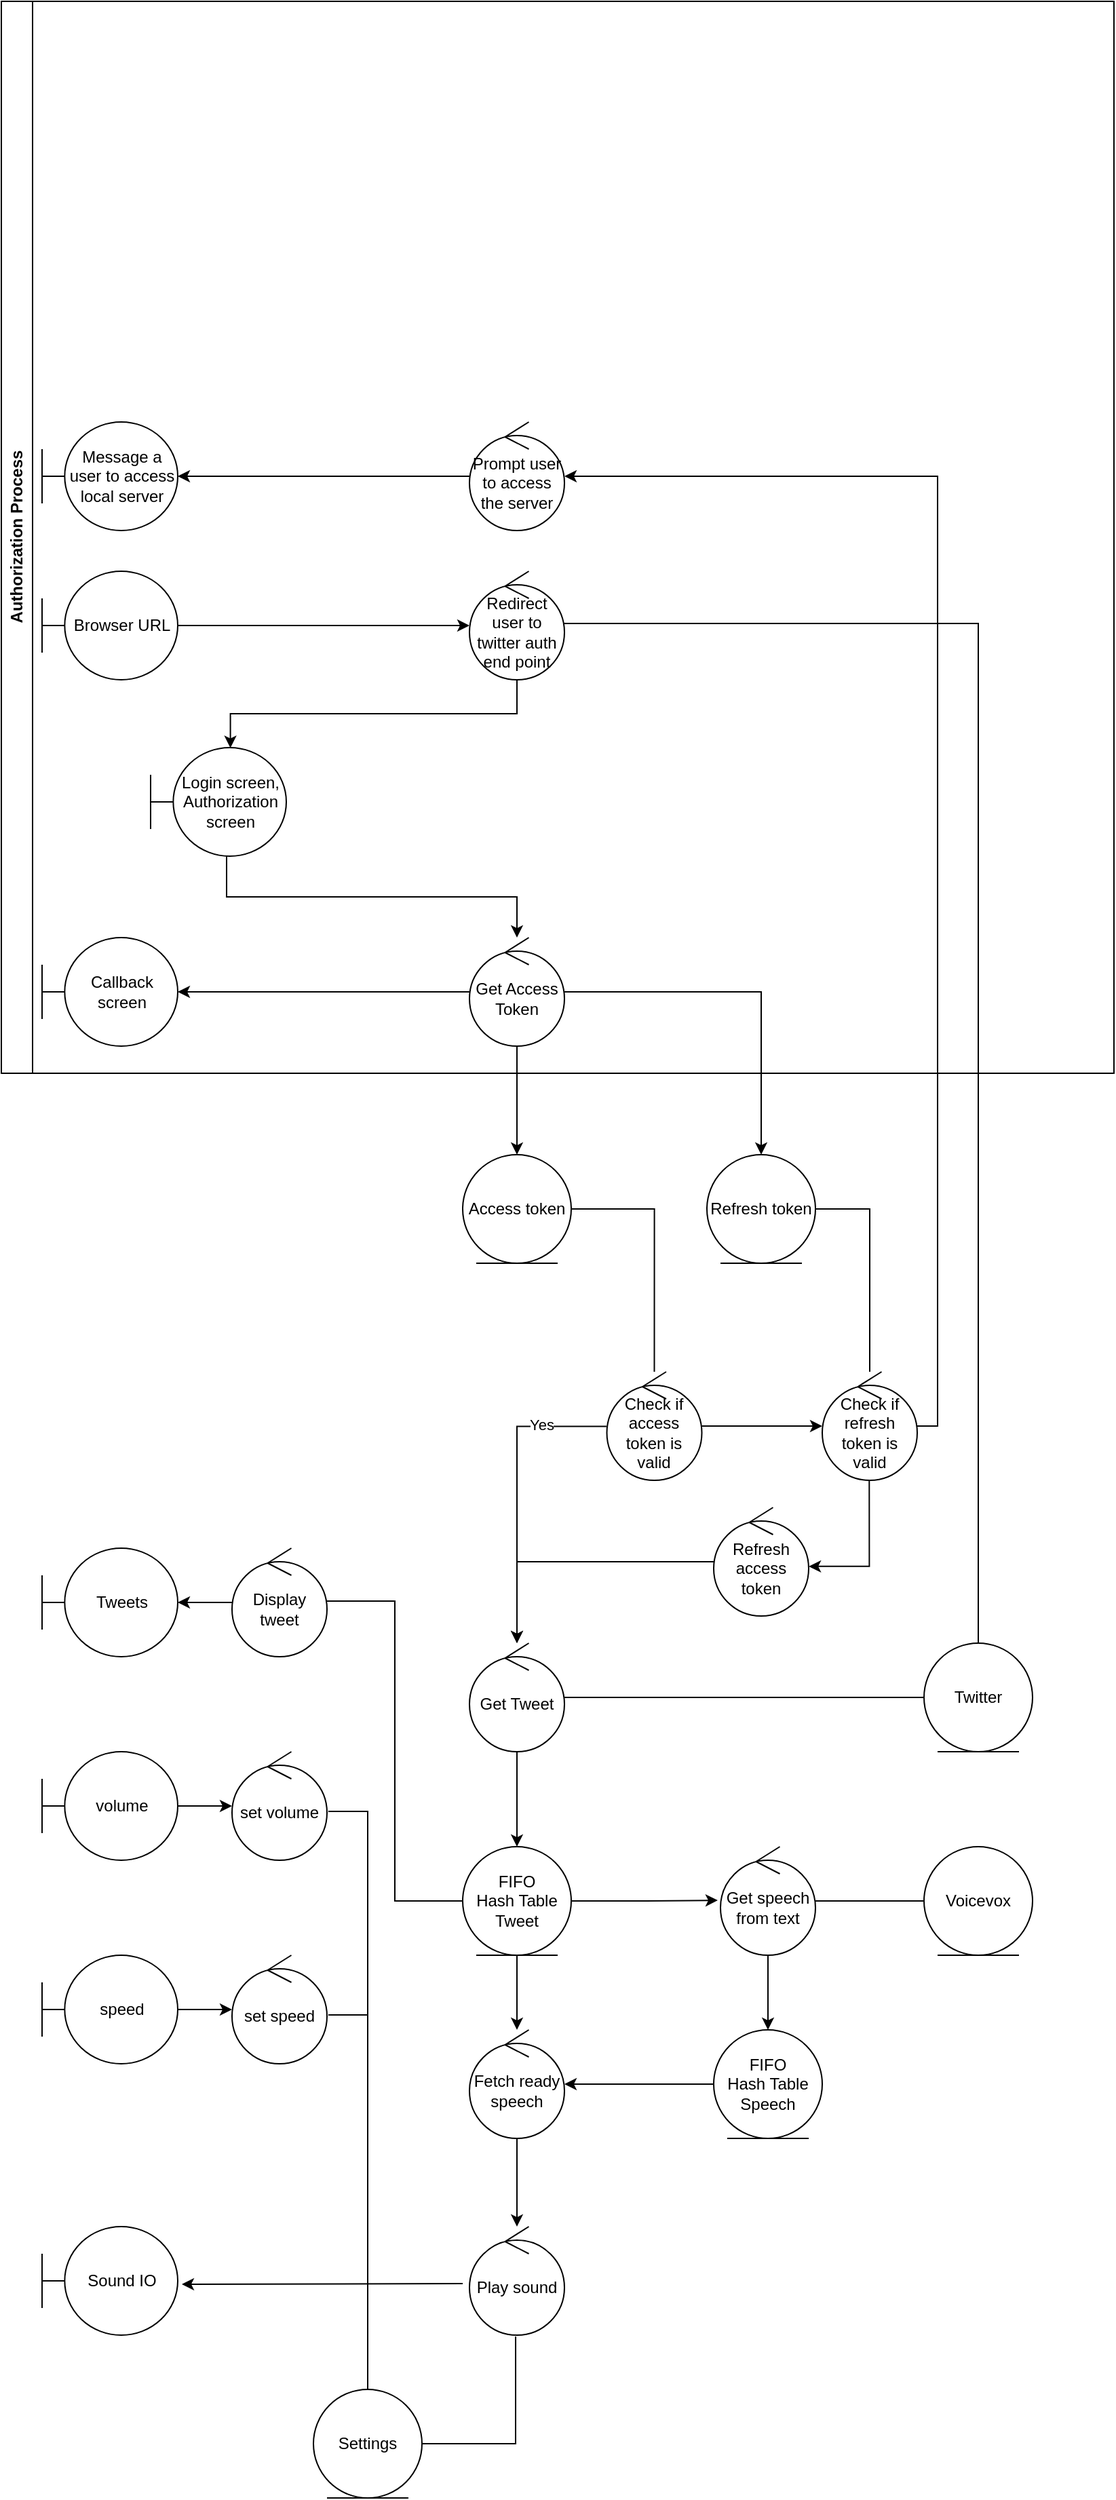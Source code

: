 <mxfile version="20.7.4" type="device"><diagram id="3N9dwglq0aPfwWLf2Ooz" name="Page-1"><mxGraphModel dx="1049" dy="1872" grid="1" gridSize="10" guides="1" tooltips="1" connect="1" arrows="1" fold="1" page="1" pageScale="1" pageWidth="850" pageHeight="1100" math="0" shadow="0"><root><mxCell id="0"/><mxCell id="1" parent="0"/><mxCell id="0fzMqD_CuxH86jNh-6Se-41" style="edgeStyle=orthogonalEdgeStyle;rounded=0;orthogonalLoop=1;jettySize=auto;html=1;endArrow=classic;endFill=1;" parent="1" source="0fzMqD_CuxH86jNh-6Se-1" target="0fzMqD_CuxH86jNh-6Se-35" edge="1"><mxGeometry relative="1" as="geometry"/></mxCell><mxCell id="0fzMqD_CuxH86jNh-6Se-1" value="volume" style="shape=umlBoundary;whiteSpace=wrap;html=1;" parent="1" vertex="1"><mxGeometry x="40" y="480" width="100" height="80" as="geometry"/></mxCell><mxCell id="0fzMqD_CuxH86jNh-6Se-42" style="edgeStyle=orthogonalEdgeStyle;rounded=0;orthogonalLoop=1;jettySize=auto;html=1;endArrow=classic;endFill=1;" parent="1" source="0fzMqD_CuxH86jNh-6Se-2" target="0fzMqD_CuxH86jNh-6Se-36" edge="1"><mxGeometry relative="1" as="geometry"/></mxCell><mxCell id="0fzMqD_CuxH86jNh-6Se-2" value="speed" style="shape=umlBoundary;whiteSpace=wrap;html=1;" parent="1" vertex="1"><mxGeometry x="40" y="630" width="100" height="80" as="geometry"/></mxCell><mxCell id="0fzMqD_CuxH86jNh-6Se-3" value="Tweets" style="shape=umlBoundary;whiteSpace=wrap;html=1;" parent="1" vertex="1"><mxGeometry x="40" y="330" width="100" height="80" as="geometry"/></mxCell><mxCell id="0fzMqD_CuxH86jNh-6Se-9" style="edgeStyle=orthogonalEdgeStyle;rounded=0;orthogonalLoop=1;jettySize=auto;html=1;entryX=0.5;entryY=0;entryDx=0;entryDy=0;" parent="1" source="0fzMqD_CuxH86jNh-6Se-4" target="0fzMqD_CuxH86jNh-6Se-5" edge="1"><mxGeometry relative="1" as="geometry"/></mxCell><mxCell id="0fzMqD_CuxH86jNh-6Se-24" style="edgeStyle=orthogonalEdgeStyle;rounded=0;orthogonalLoop=1;jettySize=auto;html=1;entryX=0;entryY=0.5;entryDx=0;entryDy=0;endArrow=none;endFill=0;" parent="1" source="0fzMqD_CuxH86jNh-6Se-4" target="0fzMqD_CuxH86jNh-6Se-23" edge="1"><mxGeometry relative="1" as="geometry"/></mxCell><mxCell id="0fzMqD_CuxH86jNh-6Se-4" value="Get Tweet" style="ellipse;shape=umlControl;whiteSpace=wrap;html=1;" parent="1" vertex="1"><mxGeometry x="355" y="400" width="70" height="80" as="geometry"/></mxCell><mxCell id="0fzMqD_CuxH86jNh-6Se-10" style="edgeStyle=orthogonalEdgeStyle;rounded=0;orthogonalLoop=1;jettySize=auto;html=1;" parent="1" source="0fzMqD_CuxH86jNh-6Se-5" target="0fzMqD_CuxH86jNh-6Se-8" edge="1"><mxGeometry relative="1" as="geometry"/></mxCell><mxCell id="0fzMqD_CuxH86jNh-6Se-34" style="edgeStyle=orthogonalEdgeStyle;rounded=0;orthogonalLoop=1;jettySize=auto;html=1;endArrow=none;endFill=0;entryX=1;entryY=0.488;entryDx=0;entryDy=0;entryPerimeter=0;" parent="1" source="0fzMqD_CuxH86jNh-6Se-5" target="0fzMqD_CuxH86jNh-6Se-32" edge="1"><mxGeometry relative="1" as="geometry"/></mxCell><mxCell id="0fzMqD_CuxH86jNh-6Se-5" value="FIFO&lt;br&gt;Hash Table&lt;br&gt;Tweet" style="ellipse;shape=umlEntity;whiteSpace=wrap;html=1;" parent="1" vertex="1"><mxGeometry x="350" y="550" width="80" height="80" as="geometry"/></mxCell><mxCell id="0fzMqD_CuxH86jNh-6Se-19" style="edgeStyle=orthogonalEdgeStyle;rounded=0;orthogonalLoop=1;jettySize=auto;html=1;" parent="1" source="0fzMqD_CuxH86jNh-6Se-7" target="0fzMqD_CuxH86jNh-6Se-17" edge="1"><mxGeometry relative="1" as="geometry"/></mxCell><mxCell id="0fzMqD_CuxH86jNh-6Se-26" style="edgeStyle=orthogonalEdgeStyle;rounded=0;orthogonalLoop=1;jettySize=auto;html=1;entryX=0;entryY=0.5;entryDx=0;entryDy=0;endArrow=none;endFill=0;" parent="1" source="0fzMqD_CuxH86jNh-6Se-7" target="0fzMqD_CuxH86jNh-6Se-25" edge="1"><mxGeometry relative="1" as="geometry"/></mxCell><mxCell id="0fzMqD_CuxH86jNh-6Se-7" value="Get speech from text" style="ellipse;shape=umlControl;whiteSpace=wrap;html=1;" parent="1" vertex="1"><mxGeometry x="540" y="550" width="70" height="80" as="geometry"/></mxCell><mxCell id="0fzMqD_CuxH86jNh-6Se-16" style="edgeStyle=orthogonalEdgeStyle;rounded=0;orthogonalLoop=1;jettySize=auto;html=1;entryX=-0.029;entryY=0.494;entryDx=0;entryDy=0;entryPerimeter=0;exitX=1;exitY=0.5;exitDx=0;exitDy=0;" parent="1" source="0fzMqD_CuxH86jNh-6Se-5" target="0fzMqD_CuxH86jNh-6Se-7" edge="1"><mxGeometry relative="1" as="geometry"/></mxCell><mxCell id="0fzMqD_CuxH86jNh-6Se-29" style="edgeStyle=orthogonalEdgeStyle;rounded=0;orthogonalLoop=1;jettySize=auto;html=1;endArrow=classic;endFill=1;" parent="1" source="0fzMqD_CuxH86jNh-6Se-8" target="0fzMqD_CuxH86jNh-6Se-13" edge="1"><mxGeometry relative="1" as="geometry"/></mxCell><mxCell id="0fzMqD_CuxH86jNh-6Se-8" value="Fetch ready speech" style="ellipse;shape=umlControl;whiteSpace=wrap;html=1;" parent="1" vertex="1"><mxGeometry x="355" y="685" width="70" height="80" as="geometry"/></mxCell><mxCell id="0fzMqD_CuxH86jNh-6Se-28" style="edgeStyle=orthogonalEdgeStyle;rounded=0;orthogonalLoop=1;jettySize=auto;html=1;entryX=1.03;entryY=0.531;entryDx=0;entryDy=0;entryPerimeter=0;endArrow=classic;endFill=1;" parent="1" target="0fzMqD_CuxH86jNh-6Se-27" edge="1"><mxGeometry relative="1" as="geometry"><mxPoint x="350" y="872" as="sourcePoint"/></mxGeometry></mxCell><mxCell id="0fzMqD_CuxH86jNh-6Se-13" value="Play sound" style="ellipse;shape=umlControl;whiteSpace=wrap;html=1;" parent="1" vertex="1"><mxGeometry x="355" y="830" width="70" height="80" as="geometry"/></mxCell><mxCell id="0fzMqD_CuxH86jNh-6Se-18" value="" style="edgeStyle=orthogonalEdgeStyle;rounded=0;orthogonalLoop=1;jettySize=auto;html=1;" parent="1" source="0fzMqD_CuxH86jNh-6Se-17" target="0fzMqD_CuxH86jNh-6Se-8" edge="1"><mxGeometry relative="1" as="geometry"/></mxCell><mxCell id="0fzMqD_CuxH86jNh-6Se-17" value="FIFO&lt;br&gt;Hash Table&lt;br&gt;Speech" style="ellipse;shape=umlEntity;whiteSpace=wrap;html=1;" parent="1" vertex="1"><mxGeometry x="535" y="685" width="80" height="80" as="geometry"/></mxCell><mxCell id="Jq5LMjVUWosJVbD8p3DX-3" style="edgeStyle=orthogonalEdgeStyle;rounded=0;orthogonalLoop=1;jettySize=auto;html=1;entryX=0.99;entryY=0.481;entryDx=0;entryDy=0;entryPerimeter=0;endArrow=none;endFill=0;" parent="1" source="0fzMqD_CuxH86jNh-6Se-23" target="0fzMqD_CuxH86jNh-6Se-56" edge="1"><mxGeometry relative="1" as="geometry"><Array as="points"><mxPoint x="730" y="-351"/></Array></mxGeometry></mxCell><mxCell id="0fzMqD_CuxH86jNh-6Se-23" value="Twitter" style="ellipse;shape=umlEntity;whiteSpace=wrap;html=1;" parent="1" vertex="1"><mxGeometry x="690" y="400" width="80" height="80" as="geometry"/></mxCell><mxCell id="0fzMqD_CuxH86jNh-6Se-25" value="Voicevox" style="ellipse;shape=umlEntity;whiteSpace=wrap;html=1;" parent="1" vertex="1"><mxGeometry x="690" y="550" width="80" height="80" as="geometry"/></mxCell><mxCell id="0fzMqD_CuxH86jNh-6Se-27" value="Sound IO" style="shape=umlBoundary;whiteSpace=wrap;html=1;" parent="1" vertex="1"><mxGeometry x="40" y="830" width="100" height="80" as="geometry"/></mxCell><mxCell id="0fzMqD_CuxH86jNh-6Se-33" style="edgeStyle=orthogonalEdgeStyle;rounded=0;orthogonalLoop=1;jettySize=auto;html=1;endArrow=classic;endFill=1;" parent="1" source="0fzMqD_CuxH86jNh-6Se-32" target="0fzMqD_CuxH86jNh-6Se-3" edge="1"><mxGeometry relative="1" as="geometry"/></mxCell><mxCell id="0fzMqD_CuxH86jNh-6Se-32" value="Display tweet" style="ellipse;shape=umlControl;whiteSpace=wrap;html=1;" parent="1" vertex="1"><mxGeometry x="180" y="330" width="70" height="80" as="geometry"/></mxCell><mxCell id="0fzMqD_CuxH86jNh-6Se-35" value="set volume" style="ellipse;shape=umlControl;whiteSpace=wrap;html=1;" parent="1" vertex="1"><mxGeometry x="180" y="480" width="70" height="80" as="geometry"/></mxCell><mxCell id="0fzMqD_CuxH86jNh-6Se-36" value="set speed" style="ellipse;shape=umlControl;whiteSpace=wrap;html=1;" parent="1" vertex="1"><mxGeometry x="180" y="630" width="70" height="80" as="geometry"/></mxCell><mxCell id="0fzMqD_CuxH86jNh-6Se-38" style="edgeStyle=orthogonalEdgeStyle;rounded=0;orthogonalLoop=1;jettySize=auto;html=1;entryX=1.014;entryY=0.55;entryDx=0;entryDy=0;entryPerimeter=0;endArrow=none;endFill=0;" parent="1" source="0fzMqD_CuxH86jNh-6Se-37" target="0fzMqD_CuxH86jNh-6Se-36" edge="1"><mxGeometry relative="1" as="geometry"/></mxCell><mxCell id="0fzMqD_CuxH86jNh-6Se-39" style="edgeStyle=orthogonalEdgeStyle;rounded=0;orthogonalLoop=1;jettySize=auto;html=1;entryX=1.014;entryY=0.55;entryDx=0;entryDy=0;entryPerimeter=0;endArrow=none;endFill=0;" parent="1" source="0fzMqD_CuxH86jNh-6Se-37" target="0fzMqD_CuxH86jNh-6Se-35" edge="1"><mxGeometry relative="1" as="geometry"/></mxCell><mxCell id="0fzMqD_CuxH86jNh-6Se-40" style="edgeStyle=orthogonalEdgeStyle;rounded=0;orthogonalLoop=1;jettySize=auto;html=1;entryX=0.486;entryY=1.013;entryDx=0;entryDy=0;entryPerimeter=0;endArrow=none;endFill=0;" parent="1" source="0fzMqD_CuxH86jNh-6Se-37" target="0fzMqD_CuxH86jNh-6Se-13" edge="1"><mxGeometry relative="1" as="geometry"/></mxCell><mxCell id="0fzMqD_CuxH86jNh-6Se-37" value="Settings" style="ellipse;shape=umlEntity;whiteSpace=wrap;html=1;" parent="1" vertex="1"><mxGeometry x="240" y="950" width="80" height="80" as="geometry"/></mxCell><mxCell id="0fzMqD_CuxH86jNh-6Se-51" style="edgeStyle=orthogonalEdgeStyle;rounded=0;orthogonalLoop=1;jettySize=auto;html=1;endArrow=classic;endFill=1;exitX=0.56;exitY=1;exitDx=0;exitDy=0;exitPerimeter=0;" parent="1" source="0fzMqD_CuxH86jNh-6Se-43" target="0fzMqD_CuxH86jNh-6Se-50" edge="1"><mxGeometry relative="1" as="geometry"/></mxCell><mxCell id="0fzMqD_CuxH86jNh-6Se-48" style="edgeStyle=orthogonalEdgeStyle;rounded=0;orthogonalLoop=1;jettySize=auto;html=1;endArrow=classic;endFill=1;" parent="1" source="0fzMqD_CuxH86jNh-6Se-44" edge="1"><mxGeometry relative="1" as="geometry"><mxPoint x="140" y="-460" as="targetPoint"/></mxGeometry></mxCell><mxCell id="0fzMqD_CuxH86jNh-6Se-44" value="Prompt user to access the server" style="ellipse;shape=umlControl;whiteSpace=wrap;html=1;" parent="1" vertex="1"><mxGeometry x="355" y="-500" width="70" height="80" as="geometry"/></mxCell><mxCell id="0fzMqD_CuxH86jNh-6Se-64" style="edgeStyle=orthogonalEdgeStyle;rounded=0;orthogonalLoop=1;jettySize=auto;html=1;endArrow=none;endFill=0;" parent="1" source="0fzMqD_CuxH86jNh-6Se-45" target="0fzMqD_CuxH86jNh-6Se-59" edge="1"><mxGeometry relative="1" as="geometry"/></mxCell><mxCell id="Jq5LMjVUWosJVbD8p3DX-4" style="edgeStyle=orthogonalEdgeStyle;rounded=0;orthogonalLoop=1;jettySize=auto;html=1;endArrow=classic;endFill=1;exitX=-0.004;exitY=0.503;exitDx=0;exitDy=0;exitPerimeter=0;" parent="1" source="0fzMqD_CuxH86jNh-6Se-59" target="0fzMqD_CuxH86jNh-6Se-4" edge="1"><mxGeometry relative="1" as="geometry"/></mxCell><mxCell id="6GeIs0nnTQTMXlXCkxDQ-1" value="Yes" style="edgeLabel;html=1;align=center;verticalAlign=middle;resizable=0;points=[];" vertex="1" connectable="0" parent="Jq5LMjVUWosJVbD8p3DX-4"><mxGeometry x="-0.574" y="-1" relative="1" as="geometry"><mxPoint as="offset"/></mxGeometry></mxCell><mxCell id="0fzMqD_CuxH86jNh-6Se-45" value="Access token" style="ellipse;shape=umlEntity;whiteSpace=wrap;html=1;" parent="1" vertex="1"><mxGeometry x="350" y="40" width="80" height="80" as="geometry"/></mxCell><mxCell id="0fzMqD_CuxH86jNh-6Se-47" value="Callback screen" style="shape=umlBoundary;whiteSpace=wrap;html=1;" parent="1" vertex="1"><mxGeometry x="40" y="-120" width="100" height="80" as="geometry"/></mxCell><mxCell id="0fzMqD_CuxH86jNh-6Se-61" style="edgeStyle=orthogonalEdgeStyle;rounded=0;orthogonalLoop=1;jettySize=auto;html=1;entryX=0.5;entryY=0;entryDx=0;entryDy=0;endArrow=classic;endFill=1;" parent="1" source="0fzMqD_CuxH86jNh-6Se-50" target="0fzMqD_CuxH86jNh-6Se-45" edge="1"><mxGeometry relative="1" as="geometry"/></mxCell><mxCell id="0fzMqD_CuxH86jNh-6Se-62" style="edgeStyle=orthogonalEdgeStyle;rounded=0;orthogonalLoop=1;jettySize=auto;html=1;endArrow=classic;endFill=1;" parent="1" source="0fzMqD_CuxH86jNh-6Se-50" target="0fzMqD_CuxH86jNh-6Se-47" edge="1"><mxGeometry relative="1" as="geometry"/></mxCell><mxCell id="0fzMqD_CuxH86jNh-6Se-71" style="edgeStyle=orthogonalEdgeStyle;rounded=0;orthogonalLoop=1;jettySize=auto;html=1;endArrow=classic;endFill=1;" parent="1" source="0fzMqD_CuxH86jNh-6Se-50" target="0fzMqD_CuxH86jNh-6Se-63" edge="1"><mxGeometry relative="1" as="geometry"/></mxCell><mxCell id="0fzMqD_CuxH86jNh-6Se-50" value="Get Access Token" style="ellipse;shape=umlControl;whiteSpace=wrap;html=1;" parent="1" vertex="1"><mxGeometry x="355" y="-120" width="70" height="80" as="geometry"/></mxCell><mxCell id="0fzMqD_CuxH86jNh-6Se-53" value="Message a user to access local server" style="shape=umlBoundary;whiteSpace=wrap;html=1;" parent="1" vertex="1"><mxGeometry x="40" y="-500" width="100" height="80" as="geometry"/></mxCell><mxCell id="0fzMqD_CuxH86jNh-6Se-57" style="edgeStyle=orthogonalEdgeStyle;rounded=0;orthogonalLoop=1;jettySize=auto;html=1;endArrow=classic;endFill=1;" parent="1" source="0fzMqD_CuxH86jNh-6Se-55" target="0fzMqD_CuxH86jNh-6Se-56" edge="1"><mxGeometry relative="1" as="geometry"/></mxCell><mxCell id="0fzMqD_CuxH86jNh-6Se-55" value="Browser URL" style="shape=umlBoundary;whiteSpace=wrap;html=1;" parent="1" vertex="1"><mxGeometry x="40" y="-390" width="100" height="80" as="geometry"/></mxCell><mxCell id="0fzMqD_CuxH86jNh-6Se-58" style="edgeStyle=orthogonalEdgeStyle;rounded=0;orthogonalLoop=1;jettySize=auto;html=1;entryX=0.588;entryY=0.003;entryDx=0;entryDy=0;entryPerimeter=0;endArrow=classic;endFill=1;exitX=0.5;exitY=1.006;exitDx=0;exitDy=0;exitPerimeter=0;" parent="1" source="0fzMqD_CuxH86jNh-6Se-56" target="0fzMqD_CuxH86jNh-6Se-43" edge="1"><mxGeometry relative="1" as="geometry"/></mxCell><mxCell id="0fzMqD_CuxH86jNh-6Se-56" value="Redirect user to twitter auth end point" style="ellipse;shape=umlControl;whiteSpace=wrap;html=1;" parent="1" vertex="1"><mxGeometry x="355" y="-390" width="70" height="80" as="geometry"/></mxCell><mxCell id="0fzMqD_CuxH86jNh-6Se-66" style="edgeStyle=orthogonalEdgeStyle;rounded=0;orthogonalLoop=1;jettySize=auto;html=1;endArrow=classic;endFill=1;" parent="1" source="0fzMqD_CuxH86jNh-6Se-59" target="0fzMqD_CuxH86jNh-6Se-60" edge="1"><mxGeometry relative="1" as="geometry"/></mxCell><mxCell id="0fzMqD_CuxH86jNh-6Se-59" value="Check if access token is valid" style="ellipse;shape=umlControl;whiteSpace=wrap;html=1;" parent="1" vertex="1"><mxGeometry x="456.25" y="200" width="70" height="80" as="geometry"/></mxCell><mxCell id="0fzMqD_CuxH86jNh-6Se-68" style="edgeStyle=orthogonalEdgeStyle;rounded=0;orthogonalLoop=1;jettySize=auto;html=1;endArrow=classic;endFill=1;exitX=0.975;exitY=0.515;exitDx=0;exitDy=0;exitPerimeter=0;" parent="1" source="0fzMqD_CuxH86jNh-6Se-60" target="0fzMqD_CuxH86jNh-6Se-44" edge="1"><mxGeometry relative="1" as="geometry"><Array as="points"><mxPoint x="683" y="240"/><mxPoint x="700" y="240"/><mxPoint x="700" y="-460"/></Array></mxGeometry></mxCell><mxCell id="6GeIs0nnTQTMXlXCkxDQ-4" style="edgeStyle=orthogonalEdgeStyle;rounded=0;orthogonalLoop=1;jettySize=auto;html=1;entryX=1.001;entryY=0.543;entryDx=0;entryDy=0;entryPerimeter=0;endArrow=classic;endFill=1;exitX=0.495;exitY=0.998;exitDx=0;exitDy=0;exitPerimeter=0;" edge="1" parent="1" source="0fzMqD_CuxH86jNh-6Se-60" target="6GeIs0nnTQTMXlXCkxDQ-3"><mxGeometry relative="1" as="geometry"/></mxCell><mxCell id="0fzMqD_CuxH86jNh-6Se-60" value="Check if refresh token is valid" style="ellipse;shape=umlControl;whiteSpace=wrap;html=1;" parent="1" vertex="1"><mxGeometry x="615" y="200" width="70" height="80" as="geometry"/></mxCell><mxCell id="0fzMqD_CuxH86jNh-6Se-65" style="edgeStyle=orthogonalEdgeStyle;rounded=0;orthogonalLoop=1;jettySize=auto;html=1;endArrow=none;endFill=0;" parent="1" source="0fzMqD_CuxH86jNh-6Se-63" target="0fzMqD_CuxH86jNh-6Se-60" edge="1"><mxGeometry relative="1" as="geometry"/></mxCell><mxCell id="0fzMqD_CuxH86jNh-6Se-63" value="Refresh token" style="ellipse;shape=umlEntity;whiteSpace=wrap;html=1;" parent="1" vertex="1"><mxGeometry x="530" y="40" width="80" height="80" as="geometry"/></mxCell><mxCell id="0fzMqD_CuxH86jNh-6Se-70" value="Authorization Process" style="swimlane;horizontal=0;whiteSpace=wrap;html=1;" parent="1" vertex="1"><mxGeometry x="10" y="-810" width="820" height="790" as="geometry"/></mxCell><mxCell id="0fzMqD_CuxH86jNh-6Se-43" value="Login screen, Authorization screen" style="shape=umlBoundary;whiteSpace=wrap;html=1;" parent="0fzMqD_CuxH86jNh-6Se-70" vertex="1"><mxGeometry x="110" y="550" width="100" height="80" as="geometry"/></mxCell><mxCell id="6GeIs0nnTQTMXlXCkxDQ-5" style="edgeStyle=orthogonalEdgeStyle;rounded=0;orthogonalLoop=1;jettySize=auto;html=1;endArrow=classic;endFill=1;" edge="1" parent="1" source="6GeIs0nnTQTMXlXCkxDQ-3" target="0fzMqD_CuxH86jNh-6Se-4"><mxGeometry relative="1" as="geometry"/></mxCell><mxCell id="6GeIs0nnTQTMXlXCkxDQ-3" value="Refresh access token" style="ellipse;shape=umlControl;whiteSpace=wrap;html=1;" vertex="1" parent="1"><mxGeometry x="535" y="300" width="70" height="80" as="geometry"/></mxCell></root></mxGraphModel></diagram></mxfile>
